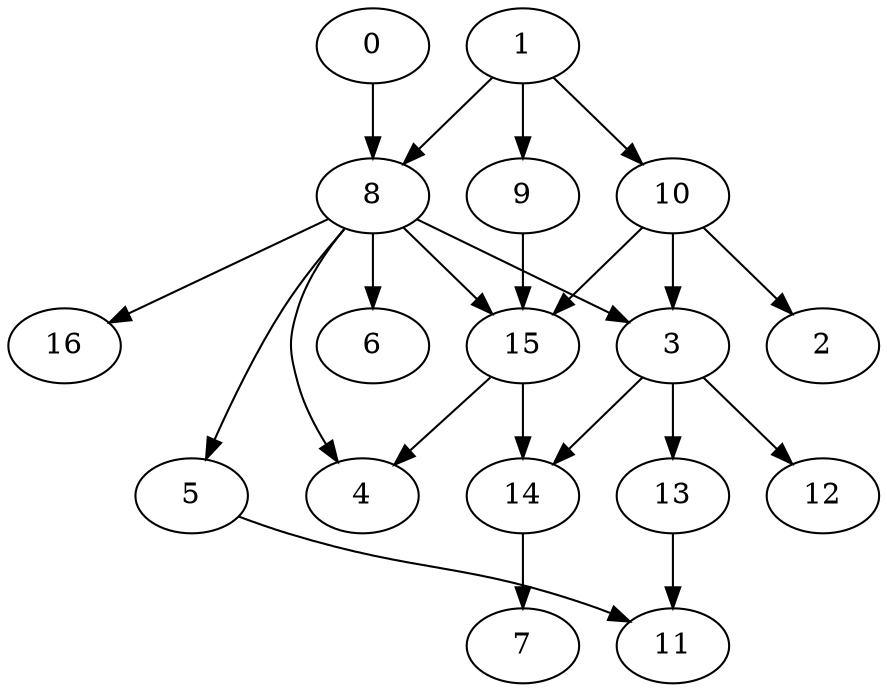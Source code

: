 digraph {
		0 [label="0", pos="2,8!"];
		1 [label="1", pos="2,6!"];
		2 [label="2", pos="4,2!"];
		10 [label="10", pos="4,4!"];
		9 [label="9", pos="4,6!"];

		8 [label="8", pos="4,8!"];
		16 [label="16", pos="4,10!"];
		4 [label="4", pos="6,2!"];
		15 [label="15", pos="6,4!"];
		3 [label="3", pos="6,6!"];
		5 [label="5", pos="6,8!"];
		6 [label="6", pos="6,10!"];
		7 [label="7", pos="8,2!"];
		14 [label="14", pos="8,4!"];
		13 [label="13", pos="8,6!"];
		11 [label="11", pos="8,8!"];
		12 [label="12", pos="8,10!"];

		0 -> 8 [weight="1"];
		1 -> 8 [weight="1"];
		1 -> 9 [weight="1"];
		1 -> 10 [weight="1"];
		8 -> 16 [weight="1"];
		8 -> 6 [weight="1"];
		8 -> 5 [weight="1"];
		8 -> 3 [weight="1"];
		8 -> 15 [weight="1"];
		8 -> 4 [weight="1"];
		9 -> 15 [weight="1"];
		10 -> 3 [weight="1"];
		10 -> 15 [weight="1"];
		10 -> 2 [weight="1"];

		5 -> 11 [weight="1"];
		3 -> 12 [weight="1"];
		3 -> 13 [weight="1"];
		3 -> 14 [weight="1"];

		15 -> 14 [weight="1"];
		15 -> 4 [weight="1"];
	
		13 -> 11 [weight="1"];

		14 -> 7 [weight="1"];
	}
